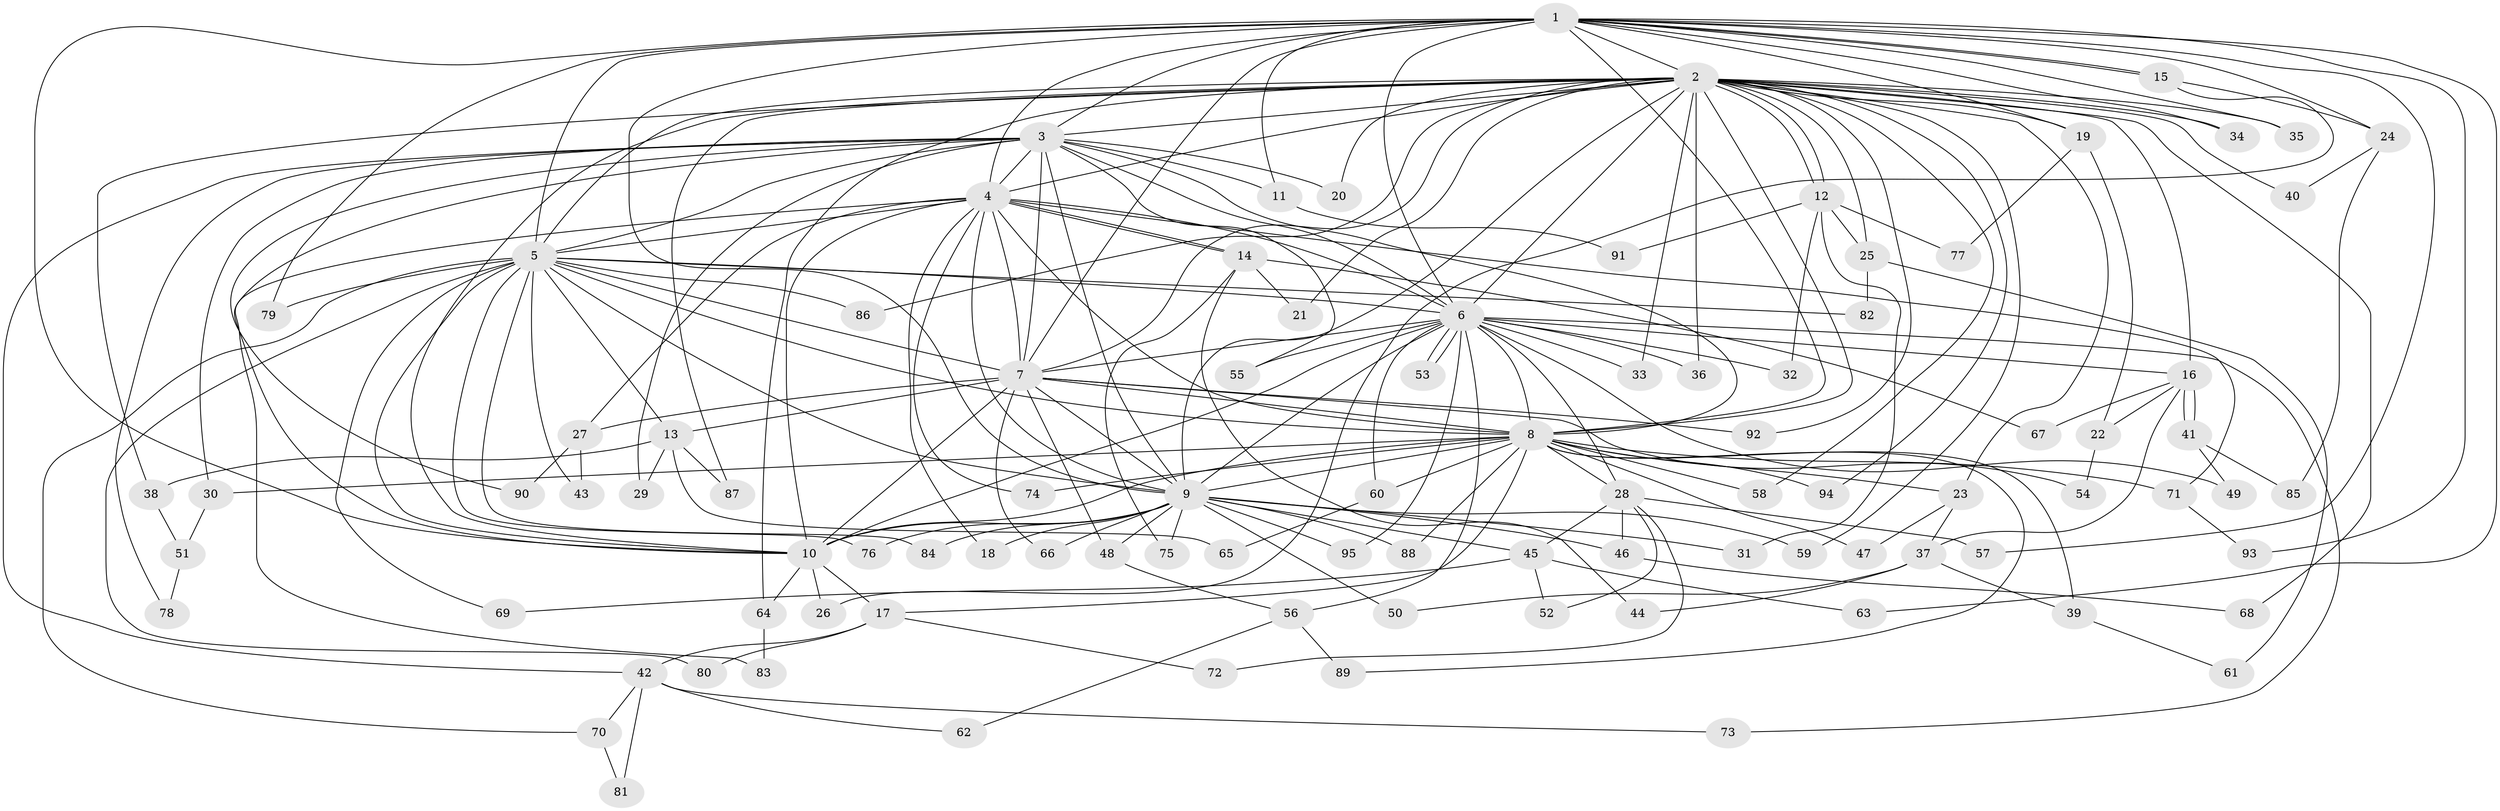 // Generated by graph-tools (version 1.1) at 2025/10/02/27/25 16:10:56]
// undirected, 95 vertices, 215 edges
graph export_dot {
graph [start="1"]
  node [color=gray90,style=filled];
  1;
  2;
  3;
  4;
  5;
  6;
  7;
  8;
  9;
  10;
  11;
  12;
  13;
  14;
  15;
  16;
  17;
  18;
  19;
  20;
  21;
  22;
  23;
  24;
  25;
  26;
  27;
  28;
  29;
  30;
  31;
  32;
  33;
  34;
  35;
  36;
  37;
  38;
  39;
  40;
  41;
  42;
  43;
  44;
  45;
  46;
  47;
  48;
  49;
  50;
  51;
  52;
  53;
  54;
  55;
  56;
  57;
  58;
  59;
  60;
  61;
  62;
  63;
  64;
  65;
  66;
  67;
  68;
  69;
  70;
  71;
  72;
  73;
  74;
  75;
  76;
  77;
  78;
  79;
  80;
  81;
  82;
  83;
  84;
  85;
  86;
  87;
  88;
  89;
  90;
  91;
  92;
  93;
  94;
  95;
  1 -- 2;
  1 -- 3;
  1 -- 4;
  1 -- 5;
  1 -- 6;
  1 -- 7;
  1 -- 8;
  1 -- 9;
  1 -- 10;
  1 -- 11;
  1 -- 15;
  1 -- 15;
  1 -- 19;
  1 -- 24;
  1 -- 34;
  1 -- 35;
  1 -- 57;
  1 -- 63;
  1 -- 79;
  1 -- 93;
  2 -- 3;
  2 -- 4;
  2 -- 5;
  2 -- 6;
  2 -- 7;
  2 -- 8;
  2 -- 9;
  2 -- 10;
  2 -- 12;
  2 -- 12;
  2 -- 16;
  2 -- 19;
  2 -- 20;
  2 -- 21;
  2 -- 23;
  2 -- 25;
  2 -- 33;
  2 -- 34;
  2 -- 35;
  2 -- 36;
  2 -- 38;
  2 -- 40;
  2 -- 58;
  2 -- 59;
  2 -- 64;
  2 -- 68;
  2 -- 86;
  2 -- 87;
  2 -- 92;
  2 -- 94;
  3 -- 4;
  3 -- 5;
  3 -- 6;
  3 -- 7;
  3 -- 8;
  3 -- 9;
  3 -- 10;
  3 -- 11;
  3 -- 20;
  3 -- 29;
  3 -- 30;
  3 -- 42;
  3 -- 55;
  3 -- 78;
  3 -- 90;
  4 -- 5;
  4 -- 6;
  4 -- 7;
  4 -- 8;
  4 -- 9;
  4 -- 10;
  4 -- 14;
  4 -- 14;
  4 -- 18;
  4 -- 27;
  4 -- 71;
  4 -- 74;
  4 -- 83;
  5 -- 6;
  5 -- 7;
  5 -- 8;
  5 -- 9;
  5 -- 10;
  5 -- 13;
  5 -- 43;
  5 -- 69;
  5 -- 70;
  5 -- 76;
  5 -- 79;
  5 -- 80;
  5 -- 82;
  5 -- 84;
  5 -- 86;
  6 -- 7;
  6 -- 8;
  6 -- 9;
  6 -- 10;
  6 -- 16;
  6 -- 28;
  6 -- 32;
  6 -- 33;
  6 -- 36;
  6 -- 49;
  6 -- 53;
  6 -- 53;
  6 -- 55;
  6 -- 56;
  6 -- 60;
  6 -- 73;
  6 -- 95;
  7 -- 8;
  7 -- 9;
  7 -- 10;
  7 -- 13;
  7 -- 27;
  7 -- 48;
  7 -- 54;
  7 -- 66;
  7 -- 92;
  8 -- 9;
  8 -- 10;
  8 -- 17;
  8 -- 23;
  8 -- 28;
  8 -- 30;
  8 -- 39;
  8 -- 47;
  8 -- 58;
  8 -- 60;
  8 -- 71;
  8 -- 74;
  8 -- 88;
  8 -- 89;
  8 -- 94;
  9 -- 10;
  9 -- 18;
  9 -- 31;
  9 -- 45;
  9 -- 46;
  9 -- 48;
  9 -- 50;
  9 -- 59;
  9 -- 66;
  9 -- 75;
  9 -- 76;
  9 -- 84;
  9 -- 88;
  9 -- 95;
  10 -- 17;
  10 -- 26;
  10 -- 64;
  11 -- 91;
  12 -- 25;
  12 -- 31;
  12 -- 32;
  12 -- 77;
  12 -- 91;
  13 -- 29;
  13 -- 38;
  13 -- 65;
  13 -- 87;
  14 -- 21;
  14 -- 44;
  14 -- 67;
  14 -- 75;
  15 -- 24;
  15 -- 26;
  16 -- 22;
  16 -- 37;
  16 -- 41;
  16 -- 41;
  16 -- 67;
  17 -- 42;
  17 -- 72;
  17 -- 80;
  19 -- 22;
  19 -- 77;
  22 -- 54;
  23 -- 37;
  23 -- 47;
  24 -- 40;
  24 -- 85;
  25 -- 61;
  25 -- 82;
  27 -- 43;
  27 -- 90;
  28 -- 45;
  28 -- 46;
  28 -- 52;
  28 -- 57;
  28 -- 72;
  30 -- 51;
  37 -- 39;
  37 -- 44;
  37 -- 50;
  38 -- 51;
  39 -- 61;
  41 -- 49;
  41 -- 85;
  42 -- 62;
  42 -- 70;
  42 -- 73;
  42 -- 81;
  45 -- 52;
  45 -- 63;
  45 -- 69;
  46 -- 68;
  48 -- 56;
  51 -- 78;
  56 -- 62;
  56 -- 89;
  60 -- 65;
  64 -- 83;
  70 -- 81;
  71 -- 93;
}
